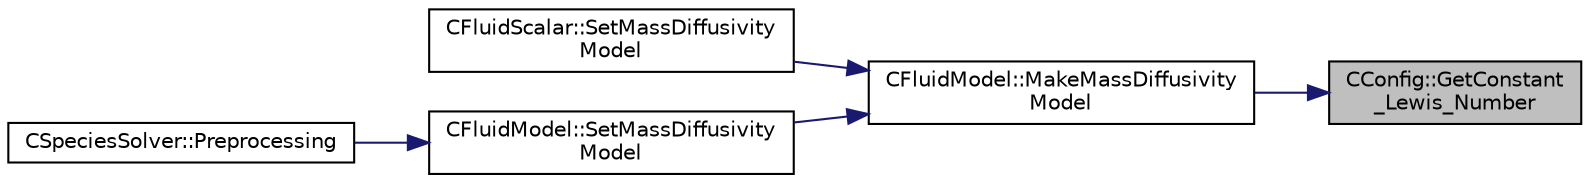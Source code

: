 digraph "CConfig::GetConstant_Lewis_Number"
{
 // LATEX_PDF_SIZE
  edge [fontname="Helvetica",fontsize="10",labelfontname="Helvetica",labelfontsize="10"];
  node [fontname="Helvetica",fontsize="10",shape=record];
  rankdir="RL";
  Node1 [label="CConfig::GetConstant\l_Lewis_Number",height=0.2,width=0.4,color="black", fillcolor="grey75", style="filled", fontcolor="black",tooltip="Get the value of the Lewis number for each species."];
  Node1 -> Node2 [dir="back",color="midnightblue",fontsize="10",style="solid",fontname="Helvetica"];
  Node2 [label="CFluidModel::MakeMassDiffusivity\lModel",height=0.2,width=0.4,color="black", fillcolor="white", style="filled",URL="$classCFluidModel.html#aa2ca5c2f4bfbf008d556c78f10edcabe",tooltip="Instantiate the right type of mass diffusivity model based on config."];
  Node2 -> Node3 [dir="back",color="midnightblue",fontsize="10",style="solid",fontname="Helvetica"];
  Node3 [label="CFluidScalar::SetMassDiffusivity\lModel",height=0.2,width=0.4,color="black", fillcolor="white", style="filled",URL="$classCFluidScalar.html#adc2761c666ab3e9384f079ea1d9f1063",tooltip="Set mass diffusivity model."];
  Node2 -> Node4 [dir="back",color="midnightblue",fontsize="10",style="solid",fontname="Helvetica"];
  Node4 [label="CFluidModel::SetMassDiffusivity\lModel",height=0.2,width=0.4,color="black", fillcolor="white", style="filled",URL="$classCFluidModel.html#ad7bacc4065278c92cefd1754fbe06a93",tooltip="Set mass diffusivity model."];
  Node4 -> Node5 [dir="back",color="midnightblue",fontsize="10",style="solid",fontname="Helvetica"];
  Node5 [label="CSpeciesSolver::Preprocessing",height=0.2,width=0.4,color="black", fillcolor="white", style="filled",URL="$classCSpeciesSolver.html#a196ffedd80960a2c493931a68220fa3f",tooltip="Restart residual and compute gradients."];
}
